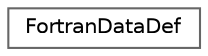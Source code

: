 digraph "Graphical Class Hierarchy"
{
 // LATEX_PDF_SIZE
  bgcolor="transparent";
  edge [fontname=Helvetica,fontsize=10,labelfontname=Helvetica,labelfontsize=10];
  node [fontname=Helvetica,fontsize=10,shape=box,height=0.2,width=0.4];
  rankdir="LR";
  Node0 [id="Node000000",label="FortranDataDef",height=0.2,width=0.4,color="grey40", fillcolor="white", style="filled",URL="$da/dae/structFortranDataDef.html",tooltip=" "];
}
